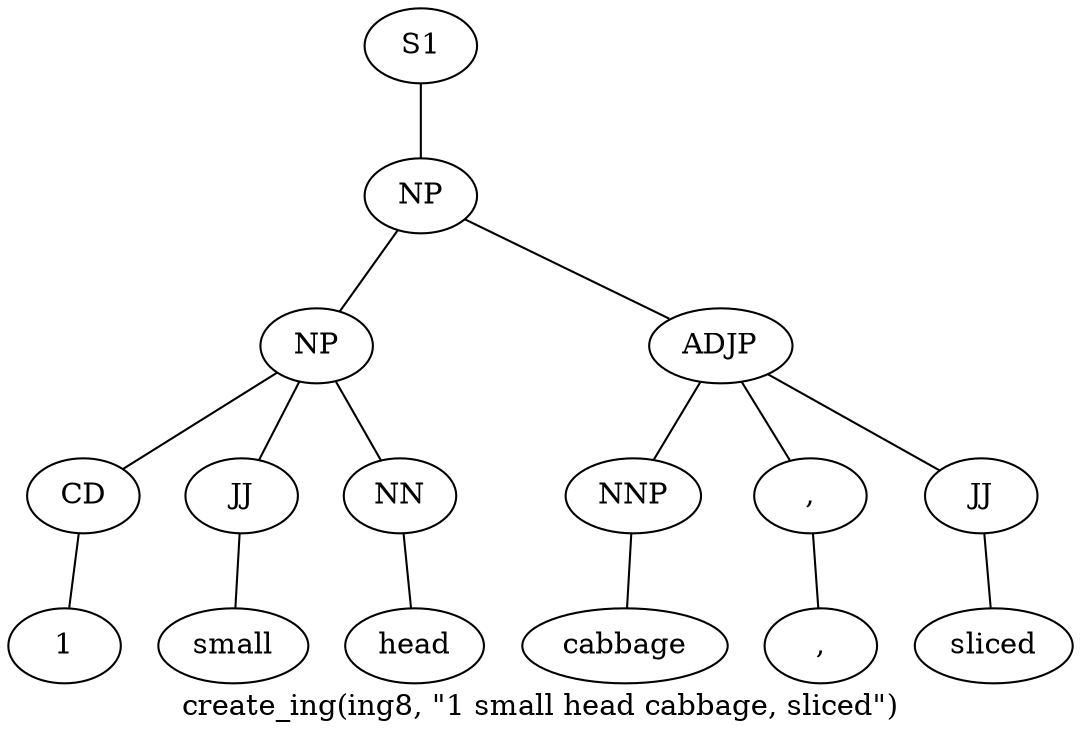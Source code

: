 graph SyntaxGraph {
	label = "create_ing(ing8, \"1 small head cabbage, sliced\")";
	Node0 [label="S1"];
	Node1 [label="NP"];
	Node2 [label="NP"];
	Node3 [label="CD"];
	Node4 [label="1"];
	Node5 [label="JJ"];
	Node6 [label="small"];
	Node7 [label="NN"];
	Node8 [label="head"];
	Node9 [label="ADJP"];
	Node10 [label="NNP"];
	Node11 [label="cabbage"];
	Node12 [label=","];
	Node13 [label=","];
	Node14 [label="JJ"];
	Node15 [label="sliced"];

	Node0 -- Node1;
	Node1 -- Node2;
	Node1 -- Node9;
	Node2 -- Node3;
	Node2 -- Node5;
	Node2 -- Node7;
	Node3 -- Node4;
	Node5 -- Node6;
	Node7 -- Node8;
	Node9 -- Node10;
	Node9 -- Node12;
	Node9 -- Node14;
	Node10 -- Node11;
	Node12 -- Node13;
	Node14 -- Node15;
}